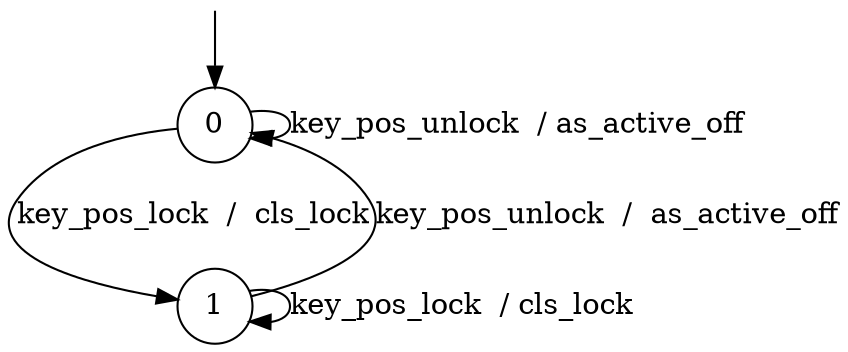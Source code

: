 digraph g {

	s0 [shape="circle" label="0"];
	s1 [shape="circle" label="1"];
	s0 -> s0 [label="key_pos_unlock  / as_active_off"];
	s0 -> s1 [label="key_pos_lock  /  cls_lock"];
	s1 -> s0 [label="key_pos_unlock  /  as_active_off"];
	s1 -> s1 [label="key_pos_lock  / cls_lock"];

__start0 [label="" shape="none" width="0" height="0"];
__start0 -> s0;

}
